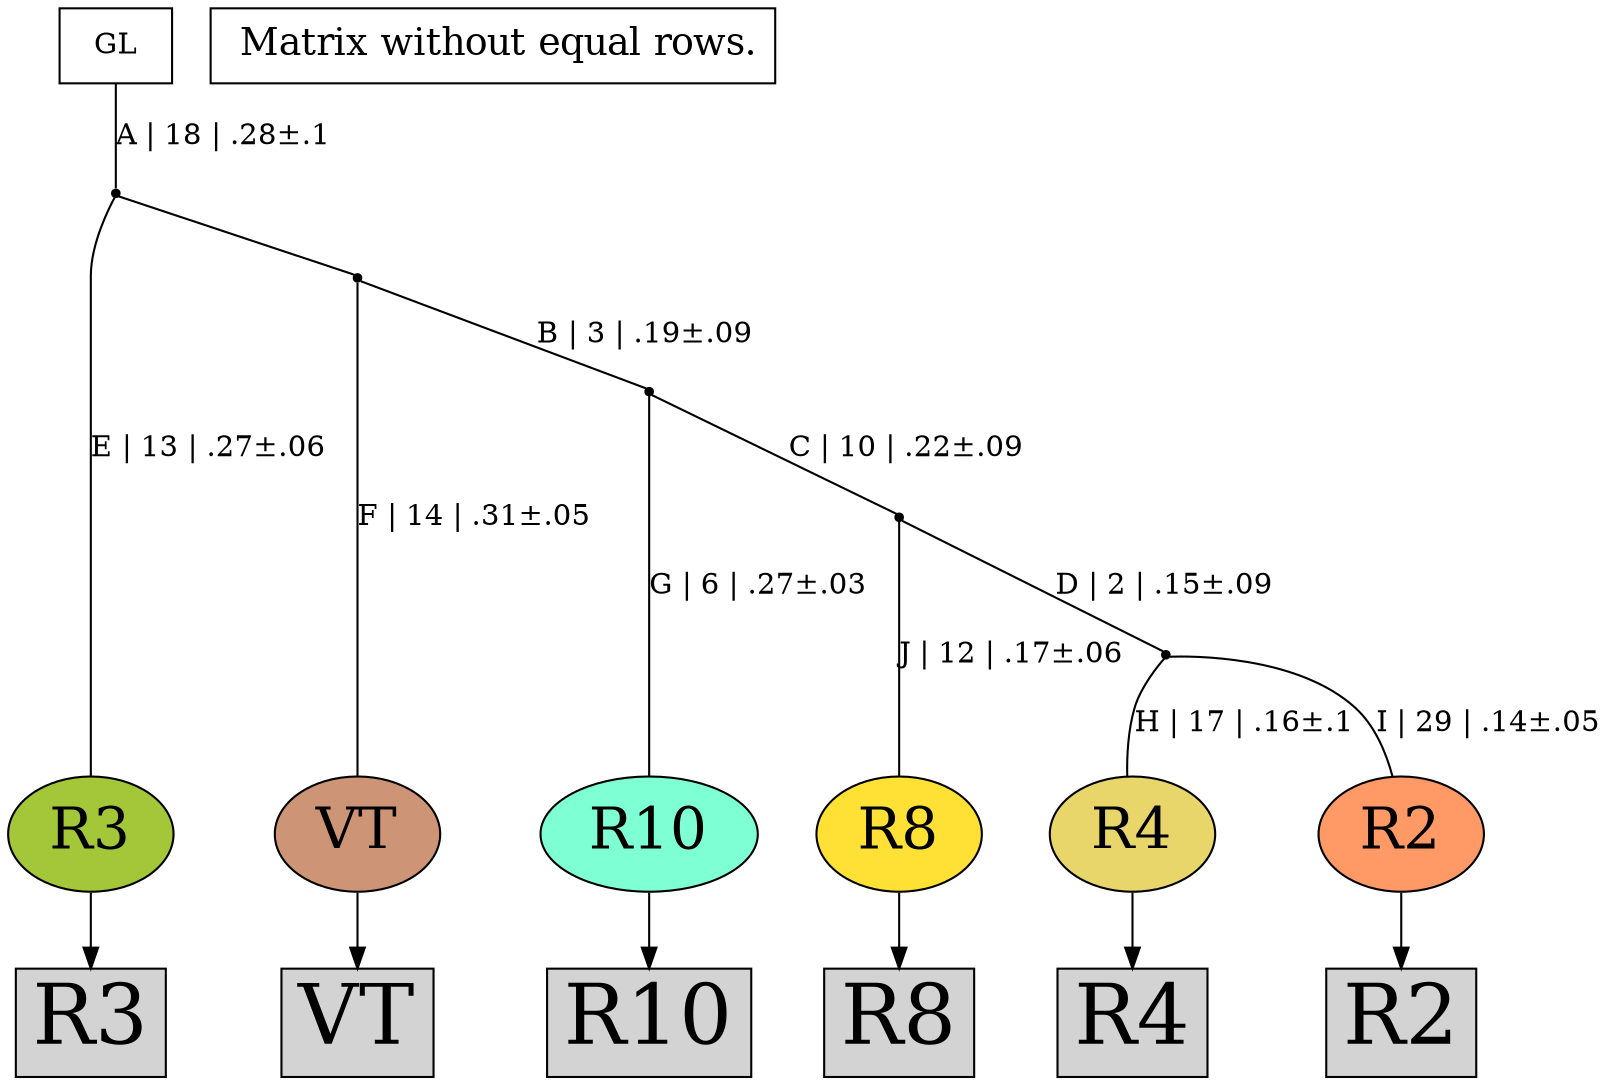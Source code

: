 digraph {
rowR3[label="R3",shape=box,style=filled,fontsize=40];
rowVT[label="VT",shape=box,style=filled,fontsize=40];
rowR10[label="R10",shape=box,style=filled,fontsize=40];
rowR4[label="R4",shape=box,style=filled,fontsize=40];
rowR2[label="R2",shape=box,style=filled,fontsize=40];
rowR8[label="R8",shape=box,style=filled,fontsize=40];
R3[label="R3",shape=oval,style=filled,fontsize=28,fillcolor="#a4c639"];
VT[label="VT",shape=oval,style=filled,fontsize=28,fillcolor="#cd9575"];
R10[label="R10",shape=oval,style=filled,fontsize=28,fillcolor="#7fffd4"];
R4[label="R4",shape=oval,style=filled,fontsize=28,fillcolor="#e9d66b"];
R2[label="R2",shape=oval,style=filled,fontsize=28,fillcolor="#ff9966"];
R8[label="R8",shape=oval,style=filled,fontsize=28,fillcolor="#ffe135"];
R3 -> rowR3[arrowhead="normal"];
VT -> rowVT[arrowhead="normal"];
R10 -> rowR10[arrowhead="normal"];
R4 -> rowR4[arrowhead="normal"];
R2 -> rowR2[arrowhead="normal"];
R8 -> rowR8[arrowhead="normal"];
{rank = same;R3;VT;R10;R4;R2;R8;}
legend[label=" Matrix without equal rows.",shape = box,fontsize=18];
Int1[shape=point,style=filled,fillcolor=black,label=""];
Int1 -> R4[arrowhead=none, label="H | 17 | .16±.1"];
Int1 -> R2[arrowhead=none, label="I | 29 | .14±.05"];
Int2[shape=point,style=filled,fillcolor=black,label=""];
Int2 -> R8[arrowhead=none, label="J | 12 | .17±.06"];
Int2 -> Int1[arrowhead=none, label="D | 2 | .15±.09"];
Int3[shape=point,style=filled,fillcolor=black,label=""];
Int3 -> R10[arrowhead=none, label="G | 6 | .27±.03"];
Int3 -> Int2[arrowhead=none, label="C | 10 | .22±.09"];
Int4[shape=point,style=filled,fillcolor=black,label=""];
Int4 -> VT[arrowhead=none, label="F | 14 | .31±.05"];
Int4 -> Int3[arrowhead=none, label="B | 3 | .19±.09"];
Int5[shape=point,style=filled,fillcolor=black,label=""];
Int5 -> R3[arrowhead=none, label="E | 13 | .27±.06"];
Int5 -> Int4[arrowhead=none, label=""];
GL[label="GL",shape=box,style=filled,fillcolor=white];
GL -> Int5[arrowhead=none, label="A | 18 | .28±.1"];
}